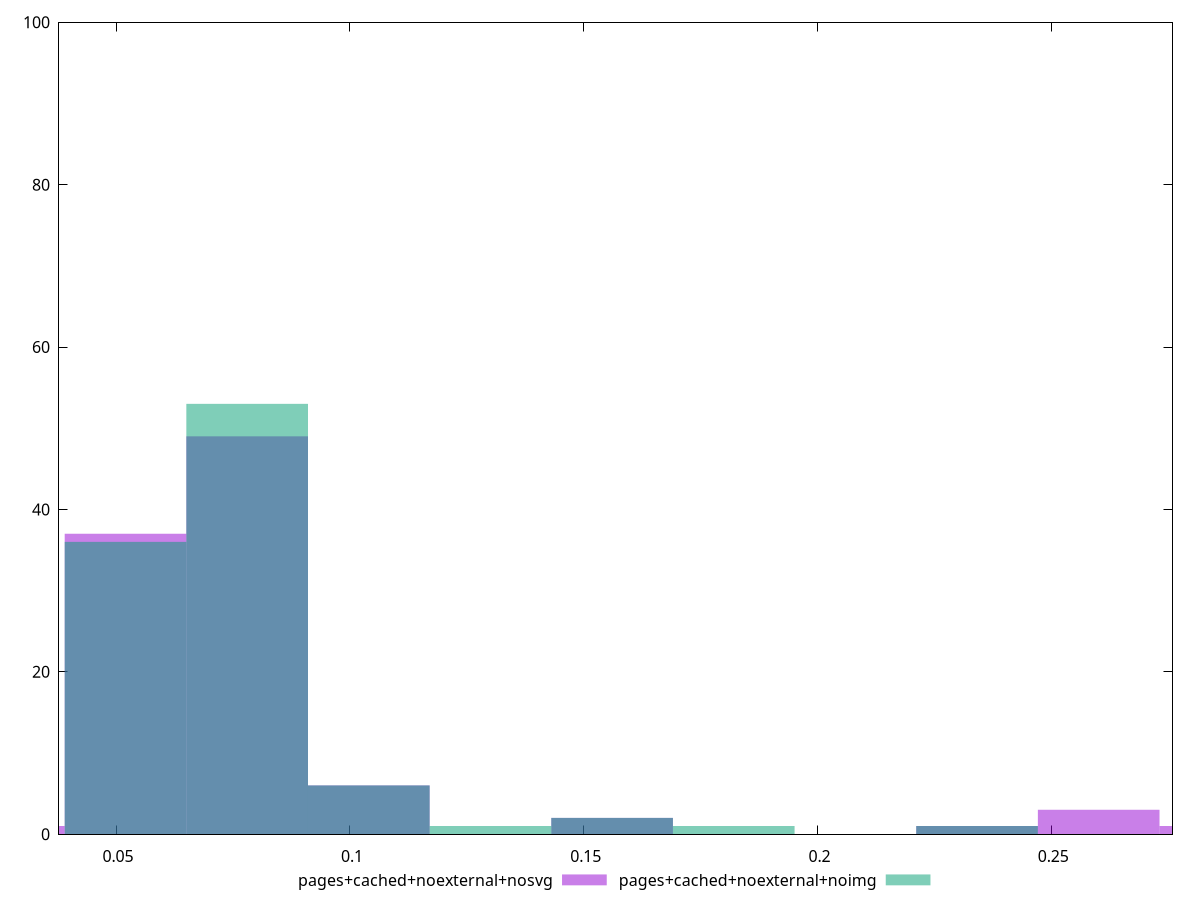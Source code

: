 reset

$pagesCachedNoexternalNosvg <<EOF
0.07803550973814538 49
0.05202367315876359 37
0.260118365793818 3
0.10404734631752718 6
0.15607101947629076 2
0.23410652921443617 1
0.026011836579381796 1
0.28613020237319975 1
EOF

$pagesCachedNoexternalNoimg <<EOF
0.05202367315876359 36
0.10404734631752718 6
0.07803550973814538 53
0.18208285605567257 1
0.15607101947629076 2
0.130059182896909 1
0.23410652921443617 1
EOF

set key outside below
set boxwidth 0.026011836579381796
set xrange [0.0378:0.2759]
set yrange [0:100]
set style fill transparent solid 0.5 noborder
set terminal svg size 640, 500 enhanced background rgb 'white'
set output "report_00007_2020-12-11T15:55:29.892Z/network-rtt/comparison/histogram/7_vs_8.svg"

plot $pagesCachedNoexternalNosvg title "pages+cached+noexternal+nosvg" with boxes, \
     $pagesCachedNoexternalNoimg title "pages+cached+noexternal+noimg" with boxes

reset
